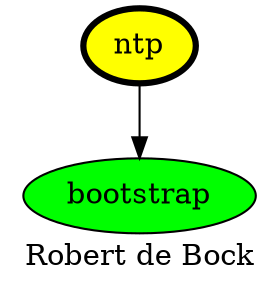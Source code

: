 digraph PhiloDilemma {
  label = "Robert de Bock" ;
  overlap=false
  {
    bootstrap [fillcolor=green style=filled]
    ntp [fillcolor=yellow style=filled penwidth=3]
  }
  ntp -> bootstrap
}
